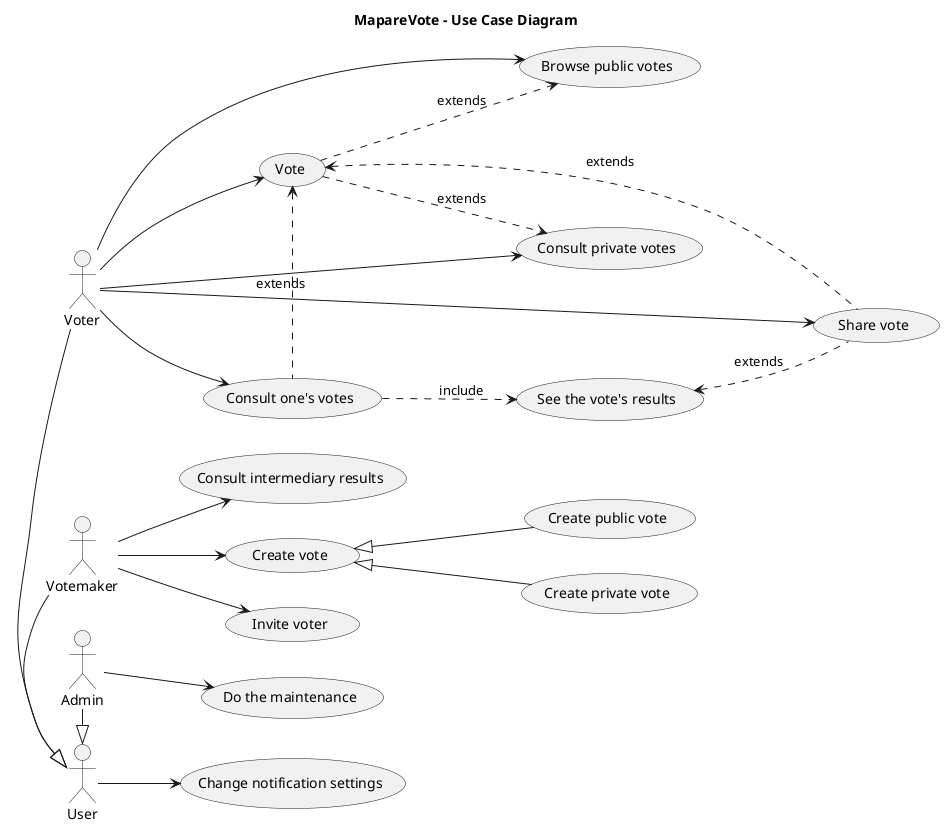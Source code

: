 @startuml

left to right direction

title  MapareVote - Use Case Diagram 

:Voter: -|> :User:
:Votemaker: -|> :User:
:Admin: -|> :User:

:Voter: --> (Vote)

:Votemaker: --> (Create vote)

(Create vote) <|-- (Create private vote)

(Create vote) <|-- (Create public vote)

:Votemaker: --> (Invite voter)

:Votemaker: --> (Consult intermediary results)

:Admin: --> (Do the maintenance)

(Vote) <. (Consult one's votes): extends

:Voter: --> (Consult one's votes)

(Consult one's votes) ..> (See the vote's results): include

Voter --> (Browse public votes)

(Vote) ..> (Browse public votes): extends

:User: --> (Change notification settings)

:Voter: --> (Consult private votes)

(Vote) ..> (Consult private votes): extends

:Voter: ---> (Share vote)

(Vote) <.. (Share vote): extends

(See the vote's results) <.. (Share vote): extends

@enduml